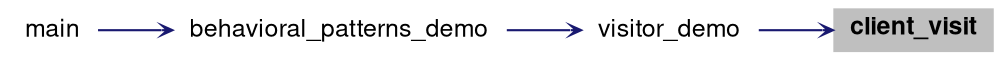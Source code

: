digraph "client_visit"
{
 // LATEX_PDF_SIZE
  bgcolor="transparent";
  edge [fontname="Helvetica,Arial,sans-serif",fontsize=15,labelfontsize=15 arrowhead=open arrowtail=open arrowsize=0.5];
  node [fontname="Helvetica,Arial,sans-serif",fontsize=15,fontsize=12 shape=plaintext];
  rankdir="RL";
  Node1 [label=<<b>client_visit</b>>,height=0.2,width=0.4,color="black", fillcolor="grey75", style="filled", fontcolor="black",tooltip="knows only virtual visitor and component"];
  Node1 -> Node2 [dir="back",color="midnightblue",style="solid"];
  Node2 [label="visitor_demo",height=0.2,width=0.4,color="black",URL="$group__visitor.html#ga11584cf836c2520c14cc5827ce453f8f",tooltip=" "];
  Node2 -> Node3 [dir="back",color="midnightblue",style="solid"];
  Node3 [label="behavioral_patterns_demo",height=0.2,width=0.4,color="black",URL="$group__BP.html#ga608cf93d9bef165bc7e5690ac3b46a03",tooltip=" "];
  Node3 -> Node4 [dir="back",color="midnightblue",style="solid"];
  Node4 [label="main",height=0.2,width=0.4,color="black",URL="$group__DP.html#gae66f6b31b5ad750f1fe042a706a4e3d4",tooltip=" "];
}

